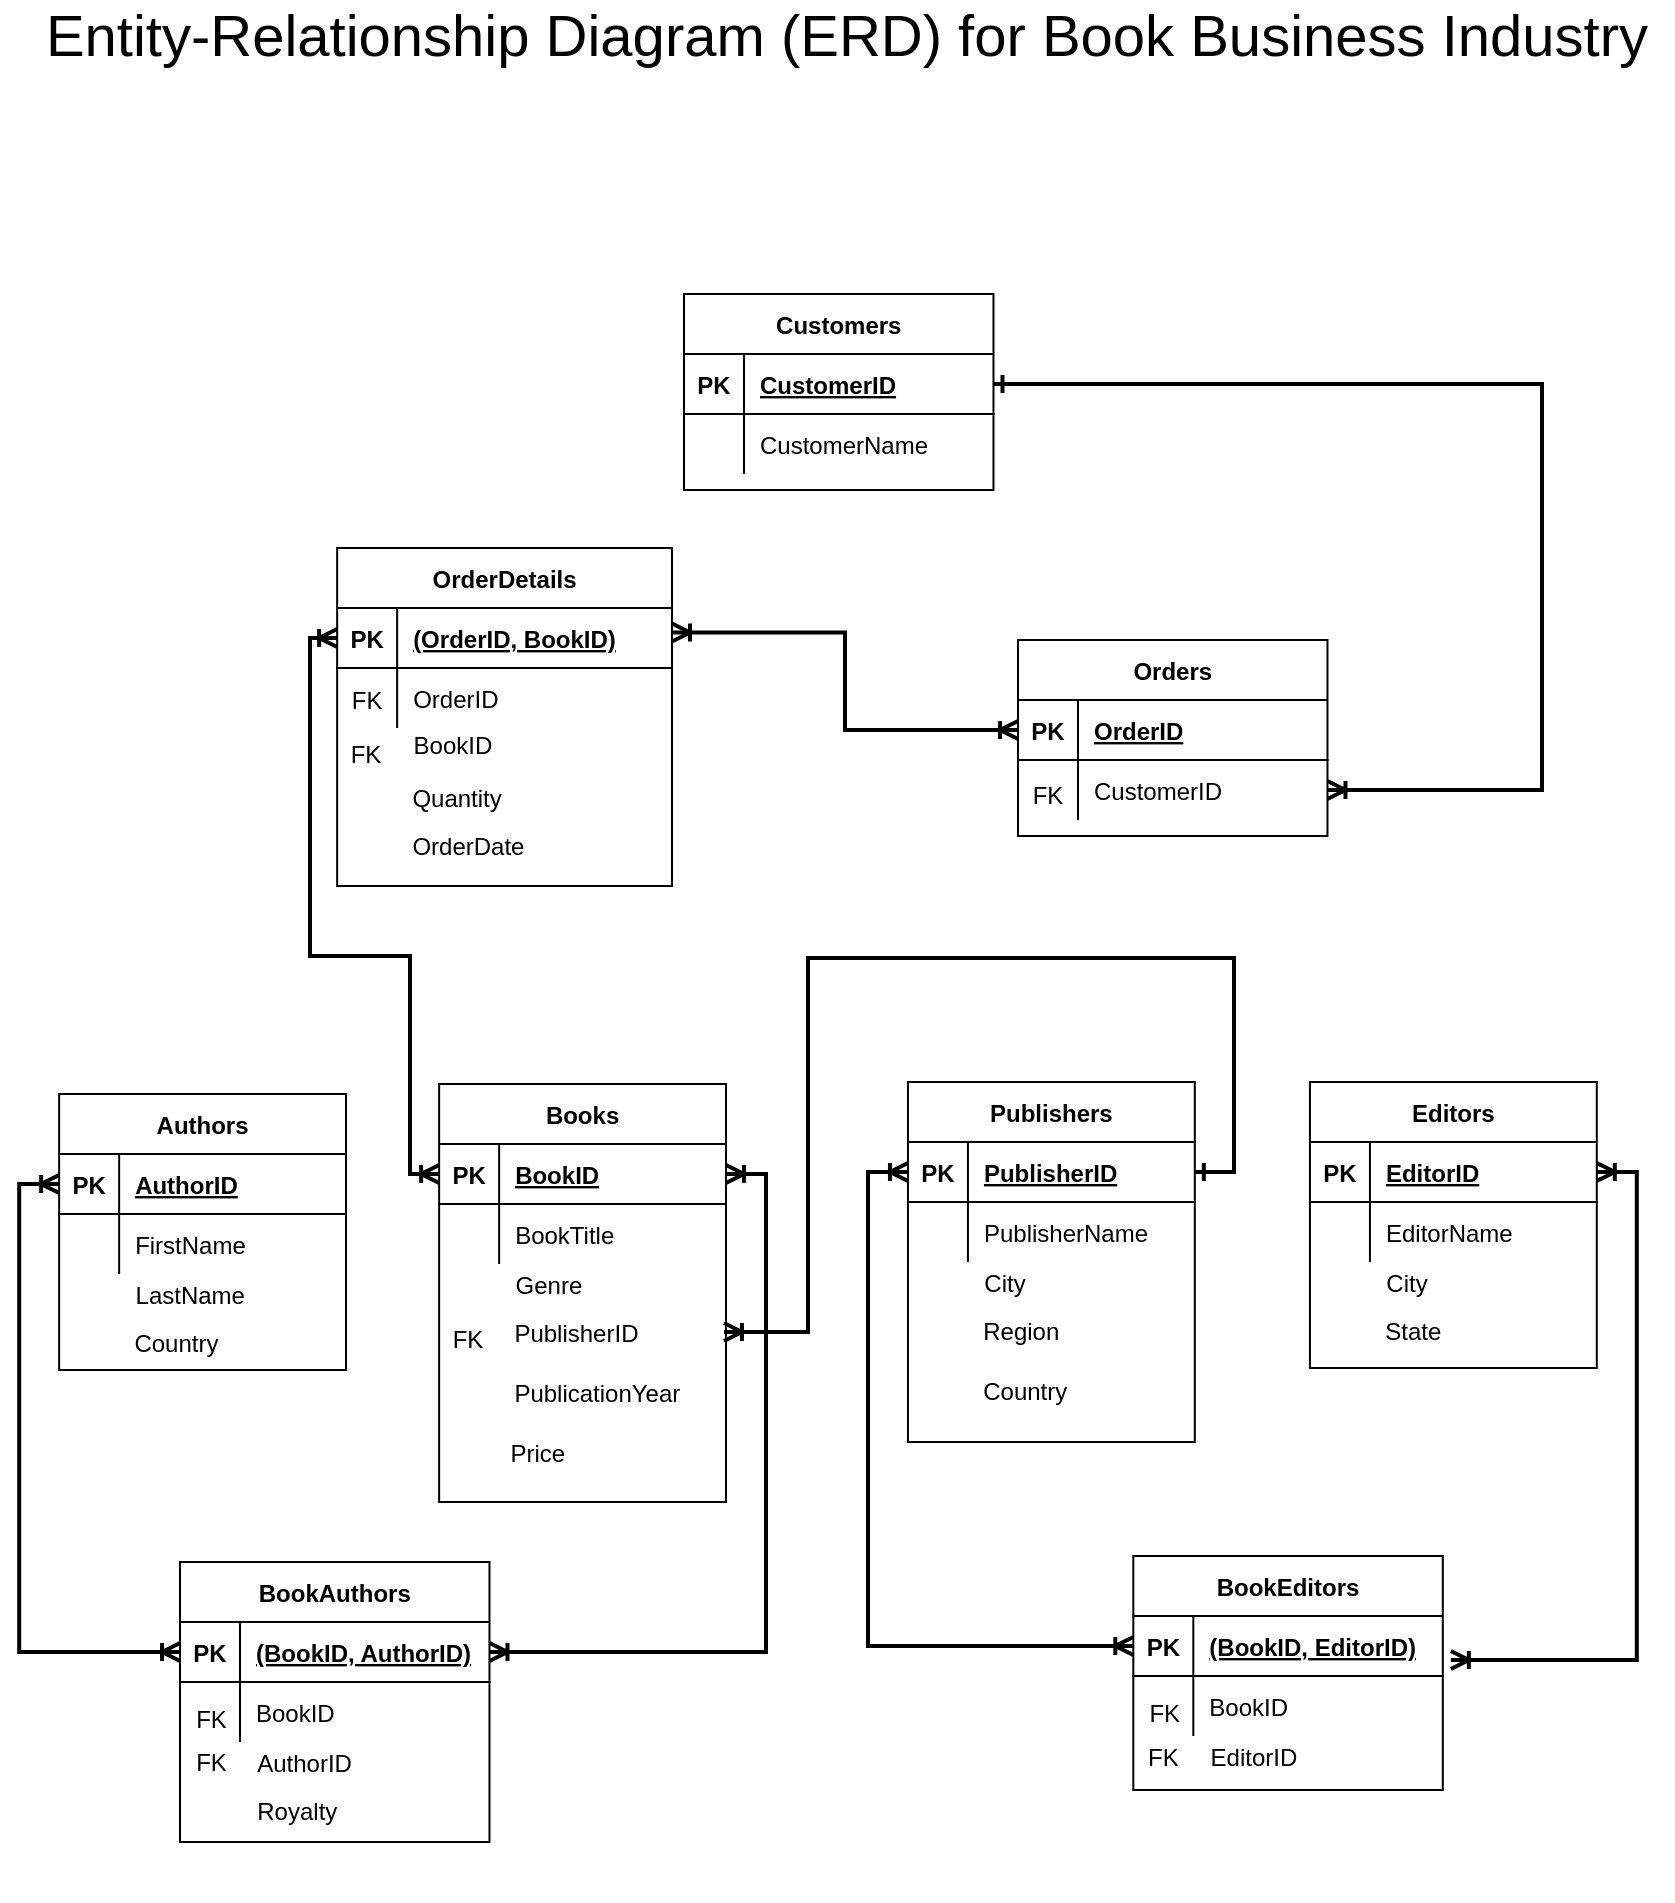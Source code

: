 <mxfile version="14.5.1" type="google"><diagram id="R2lEEEUBdFMjLlhIrx00" name="Page-1"><mxGraphModel dx="1422" dy="794" grid="0" gridSize="10" guides="1" tooltips="1" connect="1" arrows="1" fold="1" page="1" pageScale="1" pageWidth="850" pageHeight="1100" background="#ffffff" math="0" shadow="0" extFonts="Permanent Marker^https://fonts.googleapis.com/css?family=Permanent+Marker"><root><mxCell id="0"/><mxCell id="1" parent="0"/><mxCell id="DfggaDLtkE7LSoF2FnGy-21" value="" style="group" vertex="1" connectable="0" parent="1"><mxGeometry x="32" y="605" width="151" height="357" as="geometry"/></mxCell><mxCell id="DfggaDLtkE7LSoF2FnGy-1" value="Authors" style="shape=table;startSize=30;container=1;collapsible=1;childLayout=tableLayout;fixedRows=1;rowLines=0;fontStyle=1;align=center;resizeLast=1;" vertex="1" parent="DfggaDLtkE7LSoF2FnGy-21"><mxGeometry x="0.57" width="143.43" height="138" as="geometry"/></mxCell><mxCell id="DfggaDLtkE7LSoF2FnGy-2" value="" style="shape=partialRectangle;collapsible=0;dropTarget=0;pointerEvents=0;fillColor=none;points=[[0,0.5],[1,0.5]];portConstraint=eastwest;top=0;left=0;right=0;bottom=1;" vertex="1" parent="DfggaDLtkE7LSoF2FnGy-1"><mxGeometry y="30" width="143.43" height="30" as="geometry"/></mxCell><mxCell id="DfggaDLtkE7LSoF2FnGy-3" value="PK" style="shape=partialRectangle;overflow=hidden;connectable=0;fillColor=none;top=0;left=0;bottom=0;right=0;fontStyle=1;" vertex="1" parent="DfggaDLtkE7LSoF2FnGy-2"><mxGeometry width="30" height="30" as="geometry"/></mxCell><mxCell id="DfggaDLtkE7LSoF2FnGy-4" value="AuthorID" style="shape=partialRectangle;overflow=hidden;connectable=0;fillColor=none;top=0;left=0;bottom=0;right=0;align=left;spacingLeft=6;fontStyle=5;" vertex="1" parent="DfggaDLtkE7LSoF2FnGy-2"><mxGeometry x="30" width="113.43" height="30" as="geometry"/></mxCell><mxCell id="DfggaDLtkE7LSoF2FnGy-5" value="" style="shape=partialRectangle;collapsible=0;dropTarget=0;pointerEvents=0;fillColor=none;points=[[0,0.5],[1,0.5]];portConstraint=eastwest;top=0;left=0;right=0;bottom=0;" vertex="1" parent="DfggaDLtkE7LSoF2FnGy-1"><mxGeometry y="60" width="143.43" height="30" as="geometry"/></mxCell><mxCell id="DfggaDLtkE7LSoF2FnGy-6" value="" style="shape=partialRectangle;overflow=hidden;connectable=0;fillColor=none;top=0;left=0;bottom=0;right=0;" vertex="1" parent="DfggaDLtkE7LSoF2FnGy-5"><mxGeometry width="30" height="30" as="geometry"/></mxCell><mxCell id="DfggaDLtkE7LSoF2FnGy-7" value="FirstName" style="shape=partialRectangle;overflow=hidden;connectable=0;fillColor=none;top=0;left=0;bottom=0;right=0;align=left;spacingLeft=6;" vertex="1" parent="DfggaDLtkE7LSoF2FnGy-5"><mxGeometry x="30" width="113.43" height="30" as="geometry"/></mxCell><mxCell id="DfggaDLtkE7LSoF2FnGy-11" value="" style="shape=partialRectangle;collapsible=0;dropTarget=0;pointerEvents=0;fillColor=none;points=[[0,0.5],[1,0.5]];portConstraint=eastwest;top=0;left=0;right=0;bottom=0;" vertex="1" parent="DfggaDLtkE7LSoF2FnGy-21"><mxGeometry x="13.574" y="85" width="143.426" height="30" as="geometry"/></mxCell><mxCell id="DfggaDLtkE7LSoF2FnGy-12" value="" style="shape=partialRectangle;overflow=hidden;connectable=0;fillColor=none;top=0;left=0;bottom=0;right=0;" vertex="1" parent="DfggaDLtkE7LSoF2FnGy-11"><mxGeometry width="17.211" height="30" as="geometry"/></mxCell><mxCell id="DfggaDLtkE7LSoF2FnGy-13" value="LastName" style="shape=partialRectangle;overflow=hidden;connectable=0;fillColor=none;top=0;left=0;bottom=0;right=0;align=left;spacingLeft=6;" vertex="1" parent="DfggaDLtkE7LSoF2FnGy-11"><mxGeometry x="17.211" width="126.215" height="30" as="geometry"/></mxCell><mxCell id="DfggaDLtkE7LSoF2FnGy-15" value="" style="shape=partialRectangle;collapsible=0;dropTarget=0;pointerEvents=0;fillColor=none;points=[[0,0.5],[1,0.5]];portConstraint=eastwest;top=0;left=0;right=0;bottom=0;" vertex="1" parent="DfggaDLtkE7LSoF2FnGy-21"><mxGeometry x="13" y="109" width="143.426" height="30" as="geometry"/></mxCell><mxCell id="DfggaDLtkE7LSoF2FnGy-16" value="" style="shape=partialRectangle;overflow=hidden;connectable=0;fillColor=none;top=0;left=0;bottom=0;right=0;" vertex="1" parent="DfggaDLtkE7LSoF2FnGy-15"><mxGeometry width="17.211" height="30" as="geometry"/></mxCell><mxCell id="DfggaDLtkE7LSoF2FnGy-17" value="Country" style="shape=partialRectangle;overflow=hidden;connectable=0;fillColor=none;top=0;left=0;bottom=0;right=0;align=left;spacingLeft=6;" vertex="1" parent="DfggaDLtkE7LSoF2FnGy-15"><mxGeometry x="17.211" width="126.215" height="30" as="geometry"/></mxCell><mxCell id="DfggaDLtkE7LSoF2FnGy-230" value="" style="group" vertex="1" connectable="0" parent="DfggaDLtkE7LSoF2FnGy-21"><mxGeometry x="27" y="172" width="124.0" height="180" as="geometry"/></mxCell><mxCell id="DfggaDLtkE7LSoF2FnGy-83" value="" style="group" vertex="1" connectable="0" parent="1"><mxGeometry x="456.4" y="599" width="144" height="180" as="geometry"/></mxCell><mxCell id="DfggaDLtkE7LSoF2FnGy-84" value="Publishers" style="shape=table;startSize=30;container=1;collapsible=1;childLayout=tableLayout;fixedRows=1;rowLines=0;fontStyle=1;align=center;resizeLast=1;" vertex="1" parent="DfggaDLtkE7LSoF2FnGy-83"><mxGeometry x="0.574" width="143.426" height="180" as="geometry"/></mxCell><mxCell id="DfggaDLtkE7LSoF2FnGy-85" value="" style="shape=partialRectangle;collapsible=0;dropTarget=0;pointerEvents=0;fillColor=none;points=[[0,0.5],[1,0.5]];portConstraint=eastwest;top=0;left=0;right=0;bottom=1;" vertex="1" parent="DfggaDLtkE7LSoF2FnGy-84"><mxGeometry y="30" width="143.426" height="30" as="geometry"/></mxCell><mxCell id="DfggaDLtkE7LSoF2FnGy-86" value="PK" style="shape=partialRectangle;overflow=hidden;connectable=0;fillColor=none;top=0;left=0;bottom=0;right=0;fontStyle=1;" vertex="1" parent="DfggaDLtkE7LSoF2FnGy-85"><mxGeometry width="30" height="30" as="geometry"/></mxCell><mxCell id="DfggaDLtkE7LSoF2FnGy-87" value="PublisherID" style="shape=partialRectangle;overflow=hidden;connectable=0;fillColor=none;top=0;left=0;bottom=0;right=0;align=left;spacingLeft=6;fontStyle=5;" vertex="1" parent="DfggaDLtkE7LSoF2FnGy-85"><mxGeometry x="30" width="113.426" height="30" as="geometry"/></mxCell><mxCell id="DfggaDLtkE7LSoF2FnGy-88" value="" style="shape=partialRectangle;collapsible=0;dropTarget=0;pointerEvents=0;fillColor=none;points=[[0,0.5],[1,0.5]];portConstraint=eastwest;top=0;left=0;right=0;bottom=0;" vertex="1" parent="DfggaDLtkE7LSoF2FnGy-84"><mxGeometry y="60" width="143.426" height="30" as="geometry"/></mxCell><mxCell id="DfggaDLtkE7LSoF2FnGy-89" value="" style="shape=partialRectangle;overflow=hidden;connectable=0;fillColor=none;top=0;left=0;bottom=0;right=0;" vertex="1" parent="DfggaDLtkE7LSoF2FnGy-88"><mxGeometry width="30" height="30" as="geometry"/></mxCell><mxCell id="DfggaDLtkE7LSoF2FnGy-90" value="PublisherName" style="shape=partialRectangle;overflow=hidden;connectable=0;fillColor=none;top=0;left=0;bottom=0;right=0;align=left;spacingLeft=6;" vertex="1" parent="DfggaDLtkE7LSoF2FnGy-88"><mxGeometry x="30" width="113.426" height="30" as="geometry"/></mxCell><mxCell id="DfggaDLtkE7LSoF2FnGy-91" value="" style="shape=partialRectangle;collapsible=0;dropTarget=0;pointerEvents=0;fillColor=none;points=[[0,0.5],[1,0.5]];portConstraint=eastwest;top=0;left=0;right=0;bottom=0;" vertex="1" parent="DfggaDLtkE7LSoF2FnGy-83"><mxGeometry x="13.574" y="85" width="143.426" height="30" as="geometry"/></mxCell><mxCell id="DfggaDLtkE7LSoF2FnGy-92" value="" style="shape=partialRectangle;overflow=hidden;connectable=0;fillColor=none;top=0;left=0;bottom=0;right=0;" vertex="1" parent="DfggaDLtkE7LSoF2FnGy-91"><mxGeometry width="17.211" height="30" as="geometry"/></mxCell><mxCell id="DfggaDLtkE7LSoF2FnGy-93" value="City" style="shape=partialRectangle;overflow=hidden;connectable=0;fillColor=none;top=0;left=0;bottom=0;right=0;align=left;spacingLeft=6;" vertex="1" parent="DfggaDLtkE7LSoF2FnGy-91"><mxGeometry x="17.211" width="126.215" height="30" as="geometry"/></mxCell><mxCell id="DfggaDLtkE7LSoF2FnGy-94" value="" style="shape=partialRectangle;collapsible=0;dropTarget=0;pointerEvents=0;fillColor=none;points=[[0,0.5],[1,0.5]];portConstraint=eastwest;top=0;left=0;right=0;bottom=0;" vertex="1" parent="DfggaDLtkE7LSoF2FnGy-83"><mxGeometry x="13" y="109" width="143.426" height="30" as="geometry"/></mxCell><mxCell id="DfggaDLtkE7LSoF2FnGy-95" value="" style="shape=partialRectangle;overflow=hidden;connectable=0;fillColor=none;top=0;left=0;bottom=0;right=0;" vertex="1" parent="DfggaDLtkE7LSoF2FnGy-94"><mxGeometry width="17.211" height="30" as="geometry"/></mxCell><mxCell id="DfggaDLtkE7LSoF2FnGy-96" value="Region" style="shape=partialRectangle;overflow=hidden;connectable=0;fillColor=none;top=0;left=0;bottom=0;right=0;align=left;spacingLeft=6;" vertex="1" parent="DfggaDLtkE7LSoF2FnGy-94"><mxGeometry x="17.211" width="126.215" height="30" as="geometry"/></mxCell><mxCell id="DfggaDLtkE7LSoF2FnGy-97" value="" style="shape=partialRectangle;collapsible=0;dropTarget=0;pointerEvents=0;fillColor=none;points=[[0,0.5],[1,0.5]];portConstraint=eastwest;top=0;left=0;right=0;bottom=0;" vertex="1" parent="DfggaDLtkE7LSoF2FnGy-83"><mxGeometry x="13" y="139" width="143.426" height="30" as="geometry"/></mxCell><mxCell id="DfggaDLtkE7LSoF2FnGy-98" value="" style="shape=partialRectangle;overflow=hidden;connectable=0;fillColor=none;top=0;left=0;bottom=0;right=0;" vertex="1" parent="DfggaDLtkE7LSoF2FnGy-97"><mxGeometry width="17.211" height="30" as="geometry"/></mxCell><mxCell id="DfggaDLtkE7LSoF2FnGy-99" value="Country" style="shape=partialRectangle;overflow=hidden;connectable=0;fillColor=none;top=0;left=0;bottom=0;right=0;align=left;spacingLeft=6;" vertex="1" parent="DfggaDLtkE7LSoF2FnGy-97"><mxGeometry x="17.211" width="126.215" height="30" as="geometry"/></mxCell><mxCell id="DfggaDLtkE7LSoF2FnGy-100" value="" style="group" vertex="1" connectable="0" parent="1"><mxGeometry x="222" y="600" width="154.426" height="209" as="geometry"/></mxCell><mxCell id="DfggaDLtkE7LSoF2FnGy-108" value="" style="shape=partialRectangle;collapsible=0;dropTarget=0;pointerEvents=0;fillColor=none;points=[[0,0.5],[1,0.5]];portConstraint=eastwest;top=0;left=0;right=0;bottom=0;" vertex="1" parent="DfggaDLtkE7LSoF2FnGy-100"><mxGeometry x="13.574" y="85" width="143.426" height="30" as="geometry"/></mxCell><mxCell id="DfggaDLtkE7LSoF2FnGy-109" value="" style="shape=partialRectangle;overflow=hidden;connectable=0;fillColor=none;top=0;left=0;bottom=0;right=0;" vertex="1" parent="DfggaDLtkE7LSoF2FnGy-108"><mxGeometry width="17.211" height="30" as="geometry"/></mxCell><mxCell id="DfggaDLtkE7LSoF2FnGy-110" value="Genre" style="shape=partialRectangle;overflow=hidden;connectable=0;fillColor=none;top=0;left=0;bottom=0;right=0;align=left;spacingLeft=6;" vertex="1" parent="DfggaDLtkE7LSoF2FnGy-108"><mxGeometry x="17.211" width="126.215" height="30" as="geometry"/></mxCell><mxCell id="DfggaDLtkE7LSoF2FnGy-111" value="" style="shape=partialRectangle;collapsible=0;dropTarget=0;pointerEvents=0;fillColor=none;points=[[0,0.5],[1,0.5]];portConstraint=eastwest;top=0;left=0;right=0;bottom=0;" vertex="1" parent="DfggaDLtkE7LSoF2FnGy-100"><mxGeometry x="13" y="109" width="143.426" height="30" as="geometry"/></mxCell><mxCell id="DfggaDLtkE7LSoF2FnGy-112" value="" style="shape=partialRectangle;overflow=hidden;connectable=0;fillColor=none;top=0;left=0;bottom=0;right=0;" vertex="1" parent="DfggaDLtkE7LSoF2FnGy-111"><mxGeometry width="17.211" height="30" as="geometry"/></mxCell><mxCell id="DfggaDLtkE7LSoF2FnGy-113" value="PublisherID" style="shape=partialRectangle;overflow=hidden;connectable=0;fillColor=none;top=0;left=0;bottom=0;right=0;align=left;spacingLeft=6;" vertex="1" parent="DfggaDLtkE7LSoF2FnGy-111"><mxGeometry x="17.211" width="126.215" height="30" as="geometry"/></mxCell><mxCell id="DfggaDLtkE7LSoF2FnGy-114" value="" style="shape=partialRectangle;collapsible=0;dropTarget=0;pointerEvents=0;fillColor=none;points=[[0,0.5],[1,0.5]];portConstraint=eastwest;top=0;left=0;right=0;bottom=0;" vertex="1" parent="DfggaDLtkE7LSoF2FnGy-100"><mxGeometry x="13" y="139" width="143.426" height="30" as="geometry"/></mxCell><mxCell id="DfggaDLtkE7LSoF2FnGy-115" value="" style="shape=partialRectangle;overflow=hidden;connectable=0;fillColor=none;top=0;left=0;bottom=0;right=0;" vertex="1" parent="DfggaDLtkE7LSoF2FnGy-114"><mxGeometry width="17.211" height="30" as="geometry"/></mxCell><mxCell id="DfggaDLtkE7LSoF2FnGy-116" value="PublicationYear" style="shape=partialRectangle;overflow=hidden;connectable=0;fillColor=none;top=0;left=0;bottom=0;right=0;align=left;spacingLeft=6;" vertex="1" parent="DfggaDLtkE7LSoF2FnGy-114"><mxGeometry x="17.211" width="126.215" height="30" as="geometry"/></mxCell><mxCell id="DfggaDLtkE7LSoF2FnGy-155" value="" style="group" vertex="1" connectable="0" parent="DfggaDLtkE7LSoF2FnGy-100"><mxGeometry width="154.426" height="209" as="geometry"/></mxCell><mxCell id="DfggaDLtkE7LSoF2FnGy-101" value="Books" style="shape=table;startSize=30;container=1;collapsible=1;childLayout=tableLayout;fixedRows=1;rowLines=0;fontStyle=1;align=center;resizeLast=1;" vertex="1" parent="DfggaDLtkE7LSoF2FnGy-155"><mxGeometry x="0.57" width="143.43" height="209" as="geometry"/></mxCell><mxCell id="DfggaDLtkE7LSoF2FnGy-102" value="" style="shape=partialRectangle;collapsible=0;dropTarget=0;pointerEvents=0;fillColor=none;points=[[0,0.5],[1,0.5]];portConstraint=eastwest;top=0;left=0;right=0;bottom=1;" vertex="1" parent="DfggaDLtkE7LSoF2FnGy-101"><mxGeometry y="30" width="143.43" height="30" as="geometry"/></mxCell><mxCell id="DfggaDLtkE7LSoF2FnGy-103" value="PK" style="shape=partialRectangle;overflow=hidden;connectable=0;fillColor=none;top=0;left=0;bottom=0;right=0;fontStyle=1;" vertex="1" parent="DfggaDLtkE7LSoF2FnGy-102"><mxGeometry width="30" height="30" as="geometry"/></mxCell><mxCell id="DfggaDLtkE7LSoF2FnGy-104" value="BookID" style="shape=partialRectangle;overflow=hidden;connectable=0;fillColor=none;top=0;left=0;bottom=0;right=0;align=left;spacingLeft=6;fontStyle=5;" vertex="1" parent="DfggaDLtkE7LSoF2FnGy-102"><mxGeometry x="30" width="113.43" height="30" as="geometry"/></mxCell><mxCell id="DfggaDLtkE7LSoF2FnGy-105" value="" style="shape=partialRectangle;collapsible=0;dropTarget=0;pointerEvents=0;fillColor=none;points=[[0,0.5],[1,0.5]];portConstraint=eastwest;top=0;left=0;right=0;bottom=0;" vertex="1" parent="DfggaDLtkE7LSoF2FnGy-101"><mxGeometry y="60" width="143.43" height="30" as="geometry"/></mxCell><mxCell id="DfggaDLtkE7LSoF2FnGy-106" value="" style="shape=partialRectangle;overflow=hidden;connectable=0;fillColor=none;top=0;left=0;bottom=0;right=0;" vertex="1" parent="DfggaDLtkE7LSoF2FnGy-105"><mxGeometry width="30" height="30" as="geometry"/></mxCell><mxCell id="DfggaDLtkE7LSoF2FnGy-107" value="BookTitle" style="shape=partialRectangle;overflow=hidden;connectable=0;fillColor=none;top=0;left=0;bottom=0;right=0;align=left;spacingLeft=6;" vertex="1" parent="DfggaDLtkE7LSoF2FnGy-105"><mxGeometry x="30" width="113.43" height="30" as="geometry"/></mxCell><mxCell id="DfggaDLtkE7LSoF2FnGy-151" value="FK" style="shape=partialRectangle;overflow=hidden;connectable=0;fillColor=none;top=0;left=0;bottom=0;right=0;" vertex="1" parent="DfggaDLtkE7LSoF2FnGy-155"><mxGeometry y="112" width="30" height="30" as="geometry"/></mxCell><mxCell id="DfggaDLtkE7LSoF2FnGy-152" value="" style="shape=partialRectangle;collapsible=0;dropTarget=0;pointerEvents=0;fillColor=none;points=[[0,0.5],[1,0.5]];portConstraint=eastwest;top=0;left=0;right=0;bottom=0;" vertex="1" parent="DfggaDLtkE7LSoF2FnGy-155"><mxGeometry x="11" y="169" width="143.426" height="30" as="geometry"/></mxCell><mxCell id="DfggaDLtkE7LSoF2FnGy-153" value="" style="shape=partialRectangle;overflow=hidden;connectable=0;fillColor=none;top=0;left=0;bottom=0;right=0;" vertex="1" parent="DfggaDLtkE7LSoF2FnGy-152"><mxGeometry width="17.211" height="30" as="geometry"/></mxCell><mxCell id="DfggaDLtkE7LSoF2FnGy-154" value="Price" style="shape=partialRectangle;overflow=hidden;connectable=0;fillColor=none;top=0;left=0;bottom=0;right=0;align=left;spacingLeft=6;" vertex="1" parent="DfggaDLtkE7LSoF2FnGy-152"><mxGeometry x="17.211" width="126.215" height="30" as="geometry"/></mxCell><mxCell id="DfggaDLtkE7LSoF2FnGy-117" value="" style="group" vertex="1" connectable="0" parent="1"><mxGeometry x="657.4" y="599" width="144" height="180" as="geometry"/></mxCell><mxCell id="DfggaDLtkE7LSoF2FnGy-118" value="Editors" style="shape=table;startSize=30;container=1;collapsible=1;childLayout=tableLayout;fixedRows=1;rowLines=0;fontStyle=1;align=center;resizeLast=1;" vertex="1" parent="DfggaDLtkE7LSoF2FnGy-117"><mxGeometry x="0.57" width="143.43" height="143" as="geometry"/></mxCell><mxCell id="DfggaDLtkE7LSoF2FnGy-119" value="" style="shape=partialRectangle;collapsible=0;dropTarget=0;pointerEvents=0;fillColor=none;points=[[0,0.5],[1,0.5]];portConstraint=eastwest;top=0;left=0;right=0;bottom=1;" vertex="1" parent="DfggaDLtkE7LSoF2FnGy-118"><mxGeometry y="30" width="143.43" height="30" as="geometry"/></mxCell><mxCell id="DfggaDLtkE7LSoF2FnGy-120" value="PK" style="shape=partialRectangle;overflow=hidden;connectable=0;fillColor=none;top=0;left=0;bottom=0;right=0;fontStyle=1;" vertex="1" parent="DfggaDLtkE7LSoF2FnGy-119"><mxGeometry width="30" height="30" as="geometry"/></mxCell><mxCell id="DfggaDLtkE7LSoF2FnGy-121" value="EditorID" style="shape=partialRectangle;overflow=hidden;connectable=0;fillColor=none;top=0;left=0;bottom=0;right=0;align=left;spacingLeft=6;fontStyle=5;" vertex="1" parent="DfggaDLtkE7LSoF2FnGy-119"><mxGeometry x="30" width="113.43" height="30" as="geometry"/></mxCell><mxCell id="DfggaDLtkE7LSoF2FnGy-122" value="" style="shape=partialRectangle;collapsible=0;dropTarget=0;pointerEvents=0;fillColor=none;points=[[0,0.5],[1,0.5]];portConstraint=eastwest;top=0;left=0;right=0;bottom=0;" vertex="1" parent="DfggaDLtkE7LSoF2FnGy-118"><mxGeometry y="60" width="143.43" height="30" as="geometry"/></mxCell><mxCell id="DfggaDLtkE7LSoF2FnGy-123" value="" style="shape=partialRectangle;overflow=hidden;connectable=0;fillColor=none;top=0;left=0;bottom=0;right=0;" vertex="1" parent="DfggaDLtkE7LSoF2FnGy-122"><mxGeometry width="30" height="30" as="geometry"/></mxCell><mxCell id="DfggaDLtkE7LSoF2FnGy-124" value="EditorName" style="shape=partialRectangle;overflow=hidden;connectable=0;fillColor=none;top=0;left=0;bottom=0;right=0;align=left;spacingLeft=6;" vertex="1" parent="DfggaDLtkE7LSoF2FnGy-122"><mxGeometry x="30" width="113.43" height="30" as="geometry"/></mxCell><mxCell id="DfggaDLtkE7LSoF2FnGy-125" value="" style="shape=partialRectangle;collapsible=0;dropTarget=0;pointerEvents=0;fillColor=none;points=[[0,0.5],[1,0.5]];portConstraint=eastwest;top=0;left=0;right=0;bottom=0;" vertex="1" parent="DfggaDLtkE7LSoF2FnGy-117"><mxGeometry x="13.574" y="85" width="143.426" height="30" as="geometry"/></mxCell><mxCell id="DfggaDLtkE7LSoF2FnGy-126" value="" style="shape=partialRectangle;overflow=hidden;connectable=0;fillColor=none;top=0;left=0;bottom=0;right=0;" vertex="1" parent="DfggaDLtkE7LSoF2FnGy-125"><mxGeometry y="1" width="17.21" height="29" as="geometry"/></mxCell><mxCell id="DfggaDLtkE7LSoF2FnGy-127" value="City" style="shape=partialRectangle;overflow=hidden;connectable=0;fillColor=none;top=0;left=0;bottom=0;right=0;align=left;spacingLeft=6;" vertex="1" parent="DfggaDLtkE7LSoF2FnGy-125"><mxGeometry x="17.211" width="126.215" height="30" as="geometry"/></mxCell><mxCell id="DfggaDLtkE7LSoF2FnGy-128" value="" style="shape=partialRectangle;collapsible=0;dropTarget=0;pointerEvents=0;fillColor=none;points=[[0,0.5],[1,0.5]];portConstraint=eastwest;top=0;left=0;right=0;bottom=0;" vertex="1" parent="DfggaDLtkE7LSoF2FnGy-117"><mxGeometry x="13" y="109" width="143.426" height="30" as="geometry"/></mxCell><mxCell id="DfggaDLtkE7LSoF2FnGy-129" value="" style="shape=partialRectangle;overflow=hidden;connectable=0;fillColor=none;top=0;left=0;bottom=0;right=0;" vertex="1" parent="DfggaDLtkE7LSoF2FnGy-128"><mxGeometry y="6" width="17.21" height="24" as="geometry"/></mxCell><mxCell id="DfggaDLtkE7LSoF2FnGy-130" value="State" style="shape=partialRectangle;overflow=hidden;connectable=0;fillColor=none;top=0;left=0;bottom=0;right=0;align=left;spacingLeft=6;" vertex="1" parent="DfggaDLtkE7LSoF2FnGy-128"><mxGeometry x="17.211" width="126.215" height="30" as="geometry"/></mxCell><mxCell id="DfggaDLtkE7LSoF2FnGy-156" value="" style="group" vertex="1" connectable="0" parent="1"><mxGeometry x="536" y="827" width="124.0" height="180" as="geometry"/></mxCell><mxCell id="DfggaDLtkE7LSoF2FnGy-164" value="" style="shape=partialRectangle;collapsible=0;dropTarget=0;pointerEvents=0;fillColor=none;points=[[0,0.5],[1,0.5]];portConstraint=eastwest;top=0;left=0;right=0;bottom=0;" vertex="1" parent="DfggaDLtkE7LSoF2FnGy-156"><mxGeometry x="49.4" y="94" width="124" height="29" as="geometry"/></mxCell><mxCell id="DfggaDLtkE7LSoF2FnGy-165" value="" style="shape=partialRectangle;overflow=hidden;connectable=0;fillColor=none;top=0;left=0;bottom=0;right=0;" vertex="1" parent="DfggaDLtkE7LSoF2FnGy-164"><mxGeometry width="14.88" height="30" as="geometry"/></mxCell><mxCell id="DfggaDLtkE7LSoF2FnGy-166" value="EditorID" style="shape=partialRectangle;overflow=hidden;connectable=0;fillColor=none;top=0;left=0;bottom=0;right=0;align=left;spacingLeft=6;" vertex="1" parent="DfggaDLtkE7LSoF2FnGy-164"><mxGeometry x="14.88" width="109.12" height="30" as="geometry"/></mxCell><mxCell id="DfggaDLtkE7LSoF2FnGy-218" value="" style="group" vertex="1" connectable="0" parent="DfggaDLtkE7LSoF2FnGy-156"><mxGeometry x="33.66" y="9" width="154.74" height="117" as="geometry"/></mxCell><mxCell id="DfggaDLtkE7LSoF2FnGy-157" value="BookEditors" style="shape=table;startSize=30;container=1;collapsible=1;childLayout=tableLayout;fixedRows=1;rowLines=0;fontStyle=1;align=center;resizeLast=1;" vertex="1" parent="DfggaDLtkE7LSoF2FnGy-218"><mxGeometry x="1.066e-14" width="154.74" height="117" as="geometry"/></mxCell><mxCell id="DfggaDLtkE7LSoF2FnGy-158" value="" style="shape=partialRectangle;collapsible=0;dropTarget=0;pointerEvents=0;fillColor=none;points=[[0,0.5],[1,0.5]];portConstraint=eastwest;top=0;left=0;right=0;bottom=1;" vertex="1" parent="DfggaDLtkE7LSoF2FnGy-157"><mxGeometry y="30" width="154.74" height="30" as="geometry"/></mxCell><mxCell id="DfggaDLtkE7LSoF2FnGy-159" value="PK" style="shape=partialRectangle;overflow=hidden;connectable=0;fillColor=none;top=0;left=0;bottom=0;right=0;fontStyle=1;" vertex="1" parent="DfggaDLtkE7LSoF2FnGy-158"><mxGeometry width="30" height="30" as="geometry"/></mxCell><mxCell id="DfggaDLtkE7LSoF2FnGy-160" value="(BookID, EditorID)" style="shape=partialRectangle;overflow=hidden;connectable=0;fillColor=none;top=0;left=0;bottom=0;right=0;align=left;spacingLeft=6;fontStyle=5;" vertex="1" parent="DfggaDLtkE7LSoF2FnGy-158"><mxGeometry x="30" width="124.74" height="30" as="geometry"/></mxCell><mxCell id="DfggaDLtkE7LSoF2FnGy-161" value="" style="shape=partialRectangle;collapsible=0;dropTarget=0;pointerEvents=0;fillColor=none;points=[[0,0.5],[1,0.5]];portConstraint=eastwest;top=0;left=0;right=0;bottom=0;" vertex="1" parent="DfggaDLtkE7LSoF2FnGy-157"><mxGeometry y="60" width="154.74" height="30" as="geometry"/></mxCell><mxCell id="DfggaDLtkE7LSoF2FnGy-162" value="" style="shape=partialRectangle;overflow=hidden;connectable=0;fillColor=none;top=0;left=0;bottom=0;right=0;" vertex="1" parent="DfggaDLtkE7LSoF2FnGy-161"><mxGeometry width="30" height="30" as="geometry"/></mxCell><mxCell id="DfggaDLtkE7LSoF2FnGy-163" value="BookID" style="shape=partialRectangle;overflow=hidden;connectable=0;fillColor=none;top=0;left=0;bottom=0;right=0;align=left;spacingLeft=6;" vertex="1" parent="DfggaDLtkE7LSoF2FnGy-161"><mxGeometry x="30" width="124.74" height="30" as="geometry"/></mxCell><mxCell id="DfggaDLtkE7LSoF2FnGy-216" value="FK" style="shape=partialRectangle;overflow=hidden;connectable=0;fillColor=none;top=0;left=0;bottom=0;right=0;" vertex="1" parent="DfggaDLtkE7LSoF2FnGy-218"><mxGeometry x="0.74" y="63" width="30" height="30" as="geometry"/></mxCell><mxCell id="DfggaDLtkE7LSoF2FnGy-217" value="FK" style="shape=partialRectangle;overflow=hidden;connectable=0;fillColor=none;top=0;left=0;bottom=0;right=0;" vertex="1" parent="DfggaDLtkE7LSoF2FnGy-218"><mxGeometry y="85" width="30" height="30" as="geometry"/></mxCell><mxCell id="DfggaDLtkE7LSoF2FnGy-180" value="" style="group" vertex="1" connectable="0" parent="1"><mxGeometry x="171" y="332" width="168" height="169" as="geometry"/></mxCell><mxCell id="DfggaDLtkE7LSoF2FnGy-181" value="" style="shape=partialRectangle;collapsible=0;dropTarget=0;pointerEvents=0;fillColor=none;points=[[0,0.5],[1,0.5]];portConstraint=eastwest;top=0;left=0;right=0;bottom=0;" vertex="1" parent="DfggaDLtkE7LSoF2FnGy-180"><mxGeometry x="13.574" y="85.732" width="143.426" height="24.258" as="geometry"/></mxCell><mxCell id="DfggaDLtkE7LSoF2FnGy-182" value="" style="shape=partialRectangle;overflow=hidden;connectable=0;fillColor=none;top=0;left=0;bottom=0;right=0;" vertex="1" parent="DfggaDLtkE7LSoF2FnGy-181"><mxGeometry width="17.211" height="24.258" as="geometry"/></mxCell><mxCell id="DfggaDLtkE7LSoF2FnGy-183" value="BookID" style="shape=partialRectangle;overflow=hidden;connectable=0;fillColor=none;top=0;left=0;bottom=0;right=0;align=left;spacingLeft=6;" vertex="1" parent="DfggaDLtkE7LSoF2FnGy-181"><mxGeometry x="17.211" width="126.215" height="24.258" as="geometry"/></mxCell><mxCell id="DfggaDLtkE7LSoF2FnGy-184" value="" style="shape=partialRectangle;collapsible=0;dropTarget=0;pointerEvents=0;fillColor=none;points=[[0,0.5],[1,0.5]];portConstraint=eastwest;top=0;left=0;right=0;bottom=0;" vertex="1" parent="DfggaDLtkE7LSoF2FnGy-180"><mxGeometry x="13" y="112.139" width="143.426" height="24.258" as="geometry"/></mxCell><mxCell id="DfggaDLtkE7LSoF2FnGy-185" value="" style="shape=partialRectangle;overflow=hidden;connectable=0;fillColor=none;top=0;left=0;bottom=0;right=0;" vertex="1" parent="DfggaDLtkE7LSoF2FnGy-184"><mxGeometry width="17.211" height="24.258" as="geometry"/></mxCell><mxCell id="DfggaDLtkE7LSoF2FnGy-186" value="Quantity" style="shape=partialRectangle;overflow=hidden;connectable=0;fillColor=none;top=0;left=0;bottom=0;right=0;align=left;spacingLeft=6;" vertex="1" parent="DfggaDLtkE7LSoF2FnGy-184"><mxGeometry x="17.211" width="126.215" height="24.258" as="geometry"/></mxCell><mxCell id="DfggaDLtkE7LSoF2FnGy-187" value="" style="shape=partialRectangle;collapsible=0;dropTarget=0;pointerEvents=0;fillColor=none;points=[[0,0.5],[1,0.5]];portConstraint=eastwest;top=0;left=0;right=0;bottom=0;" vertex="1" parent="DfggaDLtkE7LSoF2FnGy-180"><mxGeometry x="13" y="136.397" width="143.426" height="24.258" as="geometry"/></mxCell><mxCell id="DfggaDLtkE7LSoF2FnGy-188" value="" style="shape=partialRectangle;overflow=hidden;connectable=0;fillColor=none;top=0;left=0;bottom=0;right=0;" vertex="1" parent="DfggaDLtkE7LSoF2FnGy-187"><mxGeometry width="17.211" height="24.258" as="geometry"/></mxCell><mxCell id="DfggaDLtkE7LSoF2FnGy-189" value="OrderDate" style="shape=partialRectangle;overflow=hidden;connectable=0;fillColor=none;top=0;left=0;bottom=0;right=0;align=left;spacingLeft=6;" vertex="1" parent="DfggaDLtkE7LSoF2FnGy-187"><mxGeometry x="17.211" width="126.215" height="24.258" as="geometry"/></mxCell><mxCell id="DfggaDLtkE7LSoF2FnGy-190" value="" style="group" vertex="1" connectable="0" parent="DfggaDLtkE7LSoF2FnGy-180"><mxGeometry width="168" height="169" as="geometry"/></mxCell><mxCell id="DfggaDLtkE7LSoF2FnGy-191" value="OrderDetails" style="shape=table;startSize=30;container=1;collapsible=1;childLayout=tableLayout;fixedRows=1;rowLines=0;fontStyle=1;align=center;resizeLast=1;" vertex="1" parent="DfggaDLtkE7LSoF2FnGy-190"><mxGeometry x="0.57" width="167.43" height="169" as="geometry"/></mxCell><mxCell id="DfggaDLtkE7LSoF2FnGy-192" value="" style="shape=partialRectangle;collapsible=0;dropTarget=0;pointerEvents=0;fillColor=none;points=[[0,0.5],[1,0.5]];portConstraint=eastwest;top=0;left=0;right=0;bottom=1;" vertex="1" parent="DfggaDLtkE7LSoF2FnGy-191"><mxGeometry y="30" width="167.43" height="30" as="geometry"/></mxCell><mxCell id="DfggaDLtkE7LSoF2FnGy-193" value="PK" style="shape=partialRectangle;overflow=hidden;connectable=0;fillColor=none;top=0;left=0;bottom=0;right=0;fontStyle=1;" vertex="1" parent="DfggaDLtkE7LSoF2FnGy-192"><mxGeometry width="30" height="30" as="geometry"/></mxCell><mxCell id="DfggaDLtkE7LSoF2FnGy-194" value="(OrderID, BookID)" style="shape=partialRectangle;overflow=hidden;connectable=0;fillColor=none;top=0;left=0;bottom=0;right=0;align=left;spacingLeft=6;fontStyle=5;" vertex="1" parent="DfggaDLtkE7LSoF2FnGy-192"><mxGeometry x="30" width="137.43" height="30" as="geometry"/></mxCell><mxCell id="DfggaDLtkE7LSoF2FnGy-195" value="" style="shape=partialRectangle;collapsible=0;dropTarget=0;pointerEvents=0;fillColor=none;points=[[0,0.5],[1,0.5]];portConstraint=eastwest;top=0;left=0;right=0;bottom=0;" vertex="1" parent="DfggaDLtkE7LSoF2FnGy-191"><mxGeometry y="60" width="167.43" height="30" as="geometry"/></mxCell><mxCell id="DfggaDLtkE7LSoF2FnGy-196" value="" style="shape=partialRectangle;overflow=hidden;connectable=0;fillColor=none;top=0;left=0;bottom=0;right=0;" vertex="1" parent="DfggaDLtkE7LSoF2FnGy-195"><mxGeometry width="30" height="30" as="geometry"/></mxCell><mxCell id="DfggaDLtkE7LSoF2FnGy-197" value="OrderID" style="shape=partialRectangle;overflow=hidden;connectable=0;fillColor=none;top=0;left=0;bottom=0;right=0;align=left;spacingLeft=6;" vertex="1" parent="DfggaDLtkE7LSoF2FnGy-195"><mxGeometry x="30" width="137.43" height="30" as="geometry"/></mxCell><mxCell id="DfggaDLtkE7LSoF2FnGy-198" value="FK" style="shape=partialRectangle;overflow=hidden;connectable=0;fillColor=none;top=0;left=0;bottom=0;right=0;" vertex="1" parent="DfggaDLtkE7LSoF2FnGy-190"><mxGeometry y="90.565" width="30" height="24.258" as="geometry"/></mxCell><mxCell id="DfggaDLtkE7LSoF2FnGy-220" value="FK" style="shape=partialRectangle;overflow=hidden;connectable=0;fillColor=none;top=0;left=0;bottom=0;right=0;" vertex="1" parent="DfggaDLtkE7LSoF2FnGy-190"><mxGeometry x="0.57" y="60.56" width="30" height="30" as="geometry"/></mxCell><mxCell id="DfggaDLtkE7LSoF2FnGy-203" value="Customers" style="shape=table;startSize=30;container=1;collapsible=1;childLayout=tableLayout;fixedRows=1;rowLines=0;fontStyle=1;align=center;resizeLast=1;" vertex="1" parent="1"><mxGeometry x="345" y="205" width="154.74" height="98" as="geometry"/></mxCell><mxCell id="DfggaDLtkE7LSoF2FnGy-204" value="" style="shape=partialRectangle;collapsible=0;dropTarget=0;pointerEvents=0;fillColor=none;points=[[0,0.5],[1,0.5]];portConstraint=eastwest;top=0;left=0;right=0;bottom=1;" vertex="1" parent="DfggaDLtkE7LSoF2FnGy-203"><mxGeometry y="30" width="154.74" height="30" as="geometry"/></mxCell><mxCell id="DfggaDLtkE7LSoF2FnGy-205" value="PK" style="shape=partialRectangle;overflow=hidden;connectable=0;fillColor=none;top=0;left=0;bottom=0;right=0;fontStyle=1;" vertex="1" parent="DfggaDLtkE7LSoF2FnGy-204"><mxGeometry width="30" height="30" as="geometry"/></mxCell><mxCell id="DfggaDLtkE7LSoF2FnGy-206" value="CustomerID" style="shape=partialRectangle;overflow=hidden;connectable=0;fillColor=none;top=0;left=0;bottom=0;right=0;align=left;spacingLeft=6;fontStyle=5;" vertex="1" parent="DfggaDLtkE7LSoF2FnGy-204"><mxGeometry x="30" width="124.74" height="30" as="geometry"/></mxCell><mxCell id="DfggaDLtkE7LSoF2FnGy-207" value="" style="shape=partialRectangle;collapsible=0;dropTarget=0;pointerEvents=0;fillColor=none;points=[[0,0.5],[1,0.5]];portConstraint=eastwest;top=0;left=0;right=0;bottom=0;" vertex="1" parent="DfggaDLtkE7LSoF2FnGy-203"><mxGeometry y="60" width="154.74" height="30" as="geometry"/></mxCell><mxCell id="DfggaDLtkE7LSoF2FnGy-208" value="" style="shape=partialRectangle;overflow=hidden;connectable=0;fillColor=none;top=0;left=0;bottom=0;right=0;" vertex="1" parent="DfggaDLtkE7LSoF2FnGy-207"><mxGeometry width="30" height="30" as="geometry"/></mxCell><mxCell id="DfggaDLtkE7LSoF2FnGy-209" value="CustomerName" style="shape=partialRectangle;overflow=hidden;connectable=0;fillColor=none;top=0;left=0;bottom=0;right=0;align=left;spacingLeft=6;" vertex="1" parent="DfggaDLtkE7LSoF2FnGy-207"><mxGeometry x="30" width="124.74" height="30" as="geometry"/></mxCell><mxCell id="DfggaDLtkE7LSoF2FnGy-212" value="&lt;font style=&quot;font-size: 29px&quot;&gt;Entity-Relationship Diagram (ERD) for Book Business Industry&amp;nbsp;&lt;/font&gt;" style="text;html=1;align=center;verticalAlign=middle;resizable=0;points=[];autosize=1;" vertex="1" parent="1"><mxGeometry x="20" y="64" width="819" height="24" as="geometry"/></mxCell><mxCell id="DfggaDLtkE7LSoF2FnGy-221" value="" style="group" vertex="1" connectable="0" parent="1"><mxGeometry x="512" y="378" width="154.74" height="98" as="geometry"/></mxCell><mxCell id="DfggaDLtkE7LSoF2FnGy-173" value="Orders" style="shape=table;startSize=30;container=1;collapsible=1;childLayout=tableLayout;fixedRows=1;rowLines=0;fontStyle=1;align=center;resizeLast=1;" vertex="1" parent="DfggaDLtkE7LSoF2FnGy-221"><mxGeometry width="154.74" height="98" as="geometry"/></mxCell><mxCell id="DfggaDLtkE7LSoF2FnGy-174" value="" style="shape=partialRectangle;collapsible=0;dropTarget=0;pointerEvents=0;fillColor=none;points=[[0,0.5],[1,0.5]];portConstraint=eastwest;top=0;left=0;right=0;bottom=1;" vertex="1" parent="DfggaDLtkE7LSoF2FnGy-173"><mxGeometry y="30" width="154.74" height="30" as="geometry"/></mxCell><mxCell id="DfggaDLtkE7LSoF2FnGy-175" value="PK" style="shape=partialRectangle;overflow=hidden;connectable=0;fillColor=none;top=0;left=0;bottom=0;right=0;fontStyle=1;" vertex="1" parent="DfggaDLtkE7LSoF2FnGy-174"><mxGeometry width="30" height="30" as="geometry"/></mxCell><mxCell id="DfggaDLtkE7LSoF2FnGy-176" value="OrderID" style="shape=partialRectangle;overflow=hidden;connectable=0;fillColor=none;top=0;left=0;bottom=0;right=0;align=left;spacingLeft=6;fontStyle=5;" vertex="1" parent="DfggaDLtkE7LSoF2FnGy-174"><mxGeometry x="30" width="124.74" height="30" as="geometry"/></mxCell><mxCell id="DfggaDLtkE7LSoF2FnGy-177" value="" style="shape=partialRectangle;collapsible=0;dropTarget=0;pointerEvents=0;fillColor=none;points=[[0,0.5],[1,0.5]];portConstraint=eastwest;top=0;left=0;right=0;bottom=0;" vertex="1" parent="DfggaDLtkE7LSoF2FnGy-173"><mxGeometry y="60" width="154.74" height="30" as="geometry"/></mxCell><mxCell id="DfggaDLtkE7LSoF2FnGy-178" value="" style="shape=partialRectangle;overflow=hidden;connectable=0;fillColor=none;top=0;left=0;bottom=0;right=0;" vertex="1" parent="DfggaDLtkE7LSoF2FnGy-177"><mxGeometry width="30" height="30" as="geometry"/></mxCell><mxCell id="DfggaDLtkE7LSoF2FnGy-179" value="CustomerID" style="shape=partialRectangle;overflow=hidden;connectable=0;fillColor=none;top=0;left=0;bottom=0;right=0;align=left;spacingLeft=6;" vertex="1" parent="DfggaDLtkE7LSoF2FnGy-177"><mxGeometry x="30" width="124.74" height="30" as="geometry"/></mxCell><mxCell id="DfggaDLtkE7LSoF2FnGy-219" value="FK" style="shape=partialRectangle;overflow=hidden;connectable=0;fillColor=none;top=0;left=0;bottom=0;right=0;" vertex="1" parent="DfggaDLtkE7LSoF2FnGy-221"><mxGeometry y="62" width="30" height="30" as="geometry"/></mxCell><mxCell id="DfggaDLtkE7LSoF2FnGy-227" style="edgeStyle=orthogonalEdgeStyle;rounded=0;orthogonalLoop=1;jettySize=auto;html=1;entryX=1;entryY=0.5;entryDx=0;entryDy=0;startArrow=ERoneToMany;startFill=0;endArrow=ERoneToMany;endFill=0;strokeWidth=2;exitX=1;exitY=0.5;exitDx=0;exitDy=0;" edge="1" parent="1" source="DfggaDLtkE7LSoF2FnGy-102" target="DfggaDLtkE7LSoF2FnGy-136"><mxGeometry relative="1" as="geometry"/></mxCell><mxCell id="DfggaDLtkE7LSoF2FnGy-228" style="edgeStyle=orthogonalEdgeStyle;rounded=0;orthogonalLoop=1;jettySize=auto;html=1;exitX=0;exitY=0.5;exitDx=0;exitDy=0;startArrow=ERoneToMany;startFill=0;endArrow=ERoneToMany;endFill=0;strokeWidth=2;" edge="1" parent="1" source="DfggaDLtkE7LSoF2FnGy-85" target="DfggaDLtkE7LSoF2FnGy-158"><mxGeometry relative="1" as="geometry"/></mxCell><mxCell id="DfggaDLtkE7LSoF2FnGy-229" style="edgeStyle=orthogonalEdgeStyle;rounded=0;orthogonalLoop=1;jettySize=auto;html=1;exitX=1;exitY=0.5;exitDx=0;exitDy=0;entryX=1.026;entryY=0.733;entryDx=0;entryDy=0;entryPerimeter=0;startArrow=ERoneToMany;startFill=0;endArrow=ERoneToMany;endFill=0;strokeWidth=2;" edge="1" parent="1" source="DfggaDLtkE7LSoF2FnGy-119" target="DfggaDLtkE7LSoF2FnGy-158"><mxGeometry relative="1" as="geometry"/></mxCell><mxCell id="DfggaDLtkE7LSoF2FnGy-142" value="" style="shape=partialRectangle;collapsible=0;dropTarget=0;pointerEvents=0;fillColor=none;points=[[0,0.5],[1,0.5]];portConstraint=eastwest;top=0;left=0;right=0;bottom=0;" vertex="1" parent="1"><mxGeometry x="108.74" y="924" width="124" height="29" as="geometry"/></mxCell><mxCell id="DfggaDLtkE7LSoF2FnGy-143" value="" style="shape=partialRectangle;overflow=hidden;connectable=0;fillColor=none;top=0;left=0;bottom=0;right=0;" vertex="1" parent="DfggaDLtkE7LSoF2FnGy-142"><mxGeometry width="14.88" height="30" as="geometry"/></mxCell><mxCell id="DfggaDLtkE7LSoF2FnGy-144" value="AuthorID" style="shape=partialRectangle;overflow=hidden;connectable=0;fillColor=none;top=0;left=0;bottom=0;right=0;align=left;spacingLeft=6;" vertex="1" parent="DfggaDLtkE7LSoF2FnGy-142"><mxGeometry x="14.88" width="109.12" height="30" as="geometry"/></mxCell><mxCell id="DfggaDLtkE7LSoF2FnGy-145" value="" style="shape=partialRectangle;collapsible=0;dropTarget=0;pointerEvents=0;fillColor=none;points=[[0,0.5],[1,0.5]];portConstraint=eastwest;top=0;left=0;right=0;bottom=0;" vertex="1" parent="1"><mxGeometry x="112.873" y="948" width="89.727" height="30" as="geometry"/></mxCell><mxCell id="DfggaDLtkE7LSoF2FnGy-146" value="" style="shape=partialRectangle;overflow=hidden;connectable=0;fillColor=none;top=0;left=0;bottom=0;right=0;" vertex="1" parent="DfggaDLtkE7LSoF2FnGy-145"><mxGeometry width="10.767" height="30" as="geometry"/></mxCell><mxCell id="DfggaDLtkE7LSoF2FnGy-147" value="Royalty" style="shape=partialRectangle;overflow=hidden;connectable=0;fillColor=none;top=0;left=0;bottom=0;right=0;align=left;spacingLeft=6;" vertex="1" parent="DfggaDLtkE7LSoF2FnGy-145"><mxGeometry x="10.767" width="78.959" height="30" as="geometry"/></mxCell><mxCell id="DfggaDLtkE7LSoF2FnGy-148" value="" style="shape=partialRectangle;collapsible=0;dropTarget=0;pointerEvents=0;fillColor=none;points=[[0,0.5],[1,0.5]];portConstraint=eastwest;top=0;left=0;right=0;bottom=0;" vertex="1" parent="1"><mxGeometry x="116.873" y="978" width="89.727" height="30" as="geometry"/></mxCell><mxCell id="DfggaDLtkE7LSoF2FnGy-149" value="" style="shape=partialRectangle;overflow=hidden;connectable=0;fillColor=none;top=0;left=0;bottom=0;right=0;" vertex="1" parent="DfggaDLtkE7LSoF2FnGy-148"><mxGeometry width="10.767" height="30" as="geometry"/></mxCell><mxCell id="DfggaDLtkE7LSoF2FnGy-135" value="BookAuthors" style="shape=table;startSize=30;container=1;collapsible=1;childLayout=tableLayout;fixedRows=1;rowLines=0;fontStyle=1;align=center;resizeLast=1;" vertex="1" parent="1"><mxGeometry x="93" y="839" width="154.74" height="140" as="geometry"/></mxCell><mxCell id="DfggaDLtkE7LSoF2FnGy-136" value="" style="shape=partialRectangle;collapsible=0;dropTarget=0;pointerEvents=0;fillColor=none;points=[[0,0.5],[1,0.5]];portConstraint=eastwest;top=0;left=0;right=0;bottom=1;" vertex="1" parent="DfggaDLtkE7LSoF2FnGy-135"><mxGeometry y="30" width="154.74" height="30" as="geometry"/></mxCell><mxCell id="DfggaDLtkE7LSoF2FnGy-137" value="PK" style="shape=partialRectangle;overflow=hidden;connectable=0;fillColor=none;top=0;left=0;bottom=0;right=0;fontStyle=1;" vertex="1" parent="DfggaDLtkE7LSoF2FnGy-136"><mxGeometry width="30" height="30" as="geometry"/></mxCell><mxCell id="DfggaDLtkE7LSoF2FnGy-138" value="(BookID, AuthorID)" style="shape=partialRectangle;overflow=hidden;connectable=0;fillColor=none;top=0;left=0;bottom=0;right=0;align=left;spacingLeft=6;fontStyle=5;" vertex="1" parent="DfggaDLtkE7LSoF2FnGy-136"><mxGeometry x="30" width="124.74" height="30" as="geometry"/></mxCell><mxCell id="DfggaDLtkE7LSoF2FnGy-139" value="" style="shape=partialRectangle;collapsible=0;dropTarget=0;pointerEvents=0;fillColor=none;points=[[0,0.5],[1,0.5]];portConstraint=eastwest;top=0;left=0;right=0;bottom=0;" vertex="1" parent="DfggaDLtkE7LSoF2FnGy-135"><mxGeometry y="60" width="154.74" height="30" as="geometry"/></mxCell><mxCell id="DfggaDLtkE7LSoF2FnGy-140" value="" style="shape=partialRectangle;overflow=hidden;connectable=0;fillColor=none;top=0;left=0;bottom=0;right=0;" vertex="1" parent="DfggaDLtkE7LSoF2FnGy-139"><mxGeometry width="30" height="30" as="geometry"/></mxCell><mxCell id="DfggaDLtkE7LSoF2FnGy-141" value="BookID" style="shape=partialRectangle;overflow=hidden;connectable=0;fillColor=none;top=0;left=0;bottom=0;right=0;align=left;spacingLeft=6;" vertex="1" parent="DfggaDLtkE7LSoF2FnGy-139"><mxGeometry x="30" width="124.74" height="30" as="geometry"/></mxCell><mxCell id="DfggaDLtkE7LSoF2FnGy-213" value="FK" style="shape=partialRectangle;overflow=hidden;connectable=0;fillColor=none;top=0;left=0;bottom=0;right=0;" vertex="1" parent="1"><mxGeometry x="93.74" y="902" width="30" height="30" as="geometry"/></mxCell><mxCell id="DfggaDLtkE7LSoF2FnGy-214" value="FK" style="shape=partialRectangle;overflow=hidden;connectable=0;fillColor=none;top=0;left=0;bottom=0;right=0;" vertex="1" parent="1"><mxGeometry x="93.74" y="923.5" width="30" height="30" as="geometry"/></mxCell><mxCell id="DfggaDLtkE7LSoF2FnGy-226" style="edgeStyle=orthogonalEdgeStyle;rounded=0;orthogonalLoop=1;jettySize=auto;html=1;exitX=0;exitY=0.5;exitDx=0;exitDy=0;entryX=0;entryY=0.5;entryDx=0;entryDy=0;startArrow=ERoneToMany;startFill=0;endArrow=ERoneToMany;endFill=0;strokeWidth=2;" edge="1" parent="1" source="DfggaDLtkE7LSoF2FnGy-2" target="DfggaDLtkE7LSoF2FnGy-136"><mxGeometry relative="1" as="geometry"/></mxCell><mxCell id="DfggaDLtkE7LSoF2FnGy-233" style="edgeStyle=orthogonalEdgeStyle;rounded=0;orthogonalLoop=1;jettySize=auto;html=1;exitX=0;exitY=0.5;exitDx=0;exitDy=0;entryX=0;entryY=0.5;entryDx=0;entryDy=0;startArrow=ERoneToMany;startFill=0;endArrow=ERoneToMany;endFill=0;strokeWidth=2;" edge="1" parent="1" source="DfggaDLtkE7LSoF2FnGy-102" target="DfggaDLtkE7LSoF2FnGy-192"><mxGeometry relative="1" as="geometry"><Array as="points"><mxPoint x="208" y="645"/><mxPoint x="208" y="536"/><mxPoint x="158" y="536"/><mxPoint x="158" y="377"/></Array></mxGeometry></mxCell><mxCell id="DfggaDLtkE7LSoF2FnGy-234" style="edgeStyle=orthogonalEdgeStyle;rounded=0;orthogonalLoop=1;jettySize=auto;html=1;exitX=0;exitY=0.5;exitDx=0;exitDy=0;entryX=1;entryY=0.25;entryDx=0;entryDy=0;startArrow=ERoneToMany;startFill=0;endArrow=ERoneToMany;endFill=0;strokeWidth=2;" edge="1" parent="1" source="DfggaDLtkE7LSoF2FnGy-174" target="DfggaDLtkE7LSoF2FnGy-191"><mxGeometry relative="1" as="geometry"/></mxCell><mxCell id="DfggaDLtkE7LSoF2FnGy-235" style="edgeStyle=orthogonalEdgeStyle;rounded=0;orthogonalLoop=1;jettySize=auto;html=1;exitX=1;exitY=0.5;exitDx=0;exitDy=0;startArrow=ERone;startFill=0;endArrow=ERoneToMany;endFill=0;strokeWidth=2;" edge="1" parent="1" source="DfggaDLtkE7LSoF2FnGy-204" target="DfggaDLtkE7LSoF2FnGy-177"><mxGeometry relative="1" as="geometry"><Array as="points"><mxPoint x="774" y="250"/><mxPoint x="774" y="453"/></Array></mxGeometry></mxCell><mxCell id="DfggaDLtkE7LSoF2FnGy-236" style="edgeStyle=orthogonalEdgeStyle;rounded=0;orthogonalLoop=1;jettySize=auto;html=1;exitX=1;exitY=0.5;exitDx=0;exitDy=0;startArrow=ERone;startFill=0;endArrow=ERoneToMany;endFill=0;strokeWidth=2;" edge="1" parent="1" source="DfggaDLtkE7LSoF2FnGy-85"><mxGeometry relative="1" as="geometry"><mxPoint x="365" y="724" as="targetPoint"/><Array as="points"><mxPoint x="620" y="644"/><mxPoint x="620" y="537"/><mxPoint x="407" y="537"/><mxPoint x="407" y="724"/></Array></mxGeometry></mxCell></root></mxGraphModel></diagram></mxfile>